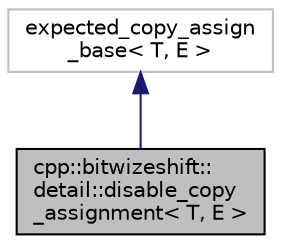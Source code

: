 digraph "cpp::bitwizeshift::detail::disable_copy_assignment&lt; T, E &gt;"
{
  edge [fontname="Helvetica",fontsize="10",labelfontname="Helvetica",labelfontsize="10"];
  node [fontname="Helvetica",fontsize="10",shape=record];
  Node2 [label="cpp::bitwizeshift::\ldetail::disable_copy\l_assignment\< T, E \>",height=0.2,width=0.4,color="black", fillcolor="grey75", style="filled", fontcolor="black"];
  Node3 -> Node2 [dir="back",color="midnightblue",fontsize="10",style="solid",fontname="Helvetica"];
  Node3 [label="expected_copy_assign\l_base\< T, E \>",height=0.2,width=0.4,color="grey75", fillcolor="white", style="filled"];
}
